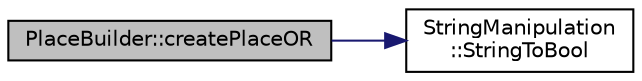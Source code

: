 digraph "PlaceBuilder::createPlaceOR"
{
  edge [fontname="Helvetica",fontsize="10",labelfontname="Helvetica",labelfontsize="10"];
  node [fontname="Helvetica",fontsize="10",shape=record];
  rankdir="LR";
  Node1 [label="PlaceBuilder::createPlaceOR",height=0.2,width=0.4,color="black", fillcolor="grey75", style="filled", fontcolor="black"];
  Node1 -> Node2 [color="midnightblue",fontsize="10",style="solid",fontname="Helvetica"];
  Node2 [label="StringManipulation\l::StringToBool",height=0.2,width=0.4,color="black", fillcolor="white", style="filled",URL="$d5/d2b/namespace_string_manipulation.html#a0baa707fc46dac7faf25b279ca1633a4"];
}
